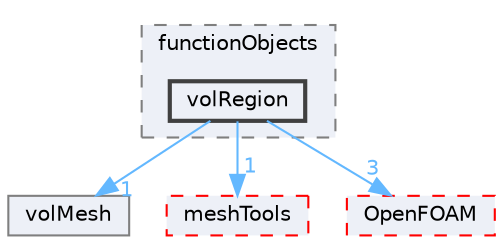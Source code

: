 digraph "src/finiteVolume/functionObjects/volRegion"
{
 // LATEX_PDF_SIZE
  bgcolor="transparent";
  edge [fontname=Helvetica,fontsize=10,labelfontname=Helvetica,labelfontsize=10];
  node [fontname=Helvetica,fontsize=10,shape=box,height=0.2,width=0.4];
  compound=true
  subgraph clusterdir_931437ade13f2dce9ec0e9d87e341976 {
    graph [ bgcolor="#edf0f7", pencolor="grey50", label="functionObjects", fontname=Helvetica,fontsize=10 style="filled,dashed", URL="dir_931437ade13f2dce9ec0e9d87e341976.html",tooltip=""]
  dir_280faca0f6d26e70745f1e1dc119a236 [label="volRegion", fillcolor="#edf0f7", color="grey25", style="filled,bold", URL="dir_280faca0f6d26e70745f1e1dc119a236.html",tooltip=""];
  }
  dir_1a4209badf8dc5d7c181708103efea60 [label="volMesh", fillcolor="#edf0f7", color="grey50", style="filled", URL="dir_1a4209badf8dc5d7c181708103efea60.html",tooltip=""];
  dir_ae30ad0bef50cf391b24c614251bb9fd [label="meshTools", fillcolor="#edf0f7", color="red", style="filled,dashed", URL="dir_ae30ad0bef50cf391b24c614251bb9fd.html",tooltip=""];
  dir_c5473ff19b20e6ec4dfe5c310b3778a8 [label="OpenFOAM", fillcolor="#edf0f7", color="red", style="filled,dashed", URL="dir_c5473ff19b20e6ec4dfe5c310b3778a8.html",tooltip=""];
  dir_280faca0f6d26e70745f1e1dc119a236->dir_1a4209badf8dc5d7c181708103efea60 [headlabel="1", labeldistance=1.5 headhref="dir_004301_004299.html" href="dir_004301_004299.html" color="steelblue1" fontcolor="steelblue1"];
  dir_280faca0f6d26e70745f1e1dc119a236->dir_ae30ad0bef50cf391b24c614251bb9fd [headlabel="1", labeldistance=1.5 headhref="dir_004301_002382.html" href="dir_004301_002382.html" color="steelblue1" fontcolor="steelblue1"];
  dir_280faca0f6d26e70745f1e1dc119a236->dir_c5473ff19b20e6ec4dfe5c310b3778a8 [headlabel="3", labeldistance=1.5 headhref="dir_004301_002695.html" href="dir_004301_002695.html" color="steelblue1" fontcolor="steelblue1"];
}
